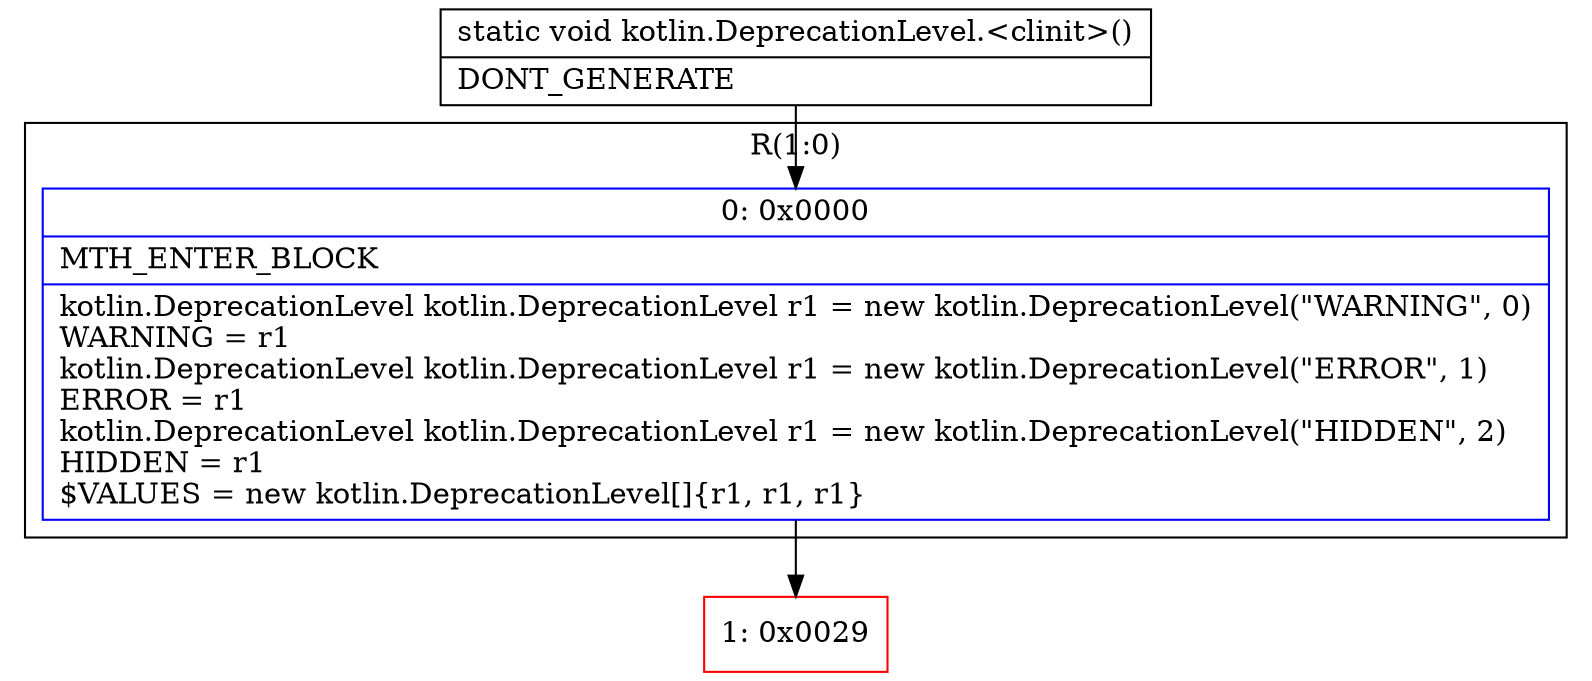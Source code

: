 digraph "CFG forkotlin.DeprecationLevel.\<clinit\>()V" {
subgraph cluster_Region_177634194 {
label = "R(1:0)";
node [shape=record,color=blue];
Node_0 [shape=record,label="{0\:\ 0x0000|MTH_ENTER_BLOCK\l|kotlin.DeprecationLevel kotlin.DeprecationLevel r1 = new kotlin.DeprecationLevel(\"WARNING\", 0)\lWARNING = r1\lkotlin.DeprecationLevel kotlin.DeprecationLevel r1 = new kotlin.DeprecationLevel(\"ERROR\", 1)\lERROR = r1\lkotlin.DeprecationLevel kotlin.DeprecationLevel r1 = new kotlin.DeprecationLevel(\"HIDDEN\", 2)\lHIDDEN = r1\l$VALUES = new kotlin.DeprecationLevel[]\{r1, r1, r1\}\l}"];
}
Node_1 [shape=record,color=red,label="{1\:\ 0x0029}"];
MethodNode[shape=record,label="{static void kotlin.DeprecationLevel.\<clinit\>()  | DONT_GENERATE\l}"];
MethodNode -> Node_0;
Node_0 -> Node_1;
}

